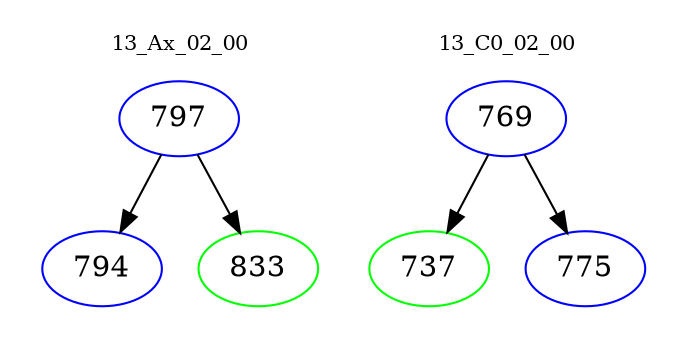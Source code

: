 digraph{
subgraph cluster_0 {
color = white
label = "13_Ax_02_00";
fontsize=10;
T0_797 [label="797", color="blue"]
T0_797 -> T0_794 [color="black"]
T0_794 [label="794", color="blue"]
T0_797 -> T0_833 [color="black"]
T0_833 [label="833", color="green"]
}
subgraph cluster_1 {
color = white
label = "13_C0_02_00";
fontsize=10;
T1_769 [label="769", color="blue"]
T1_769 -> T1_737 [color="black"]
T1_737 [label="737", color="green"]
T1_769 -> T1_775 [color="black"]
T1_775 [label="775", color="blue"]
}
}
